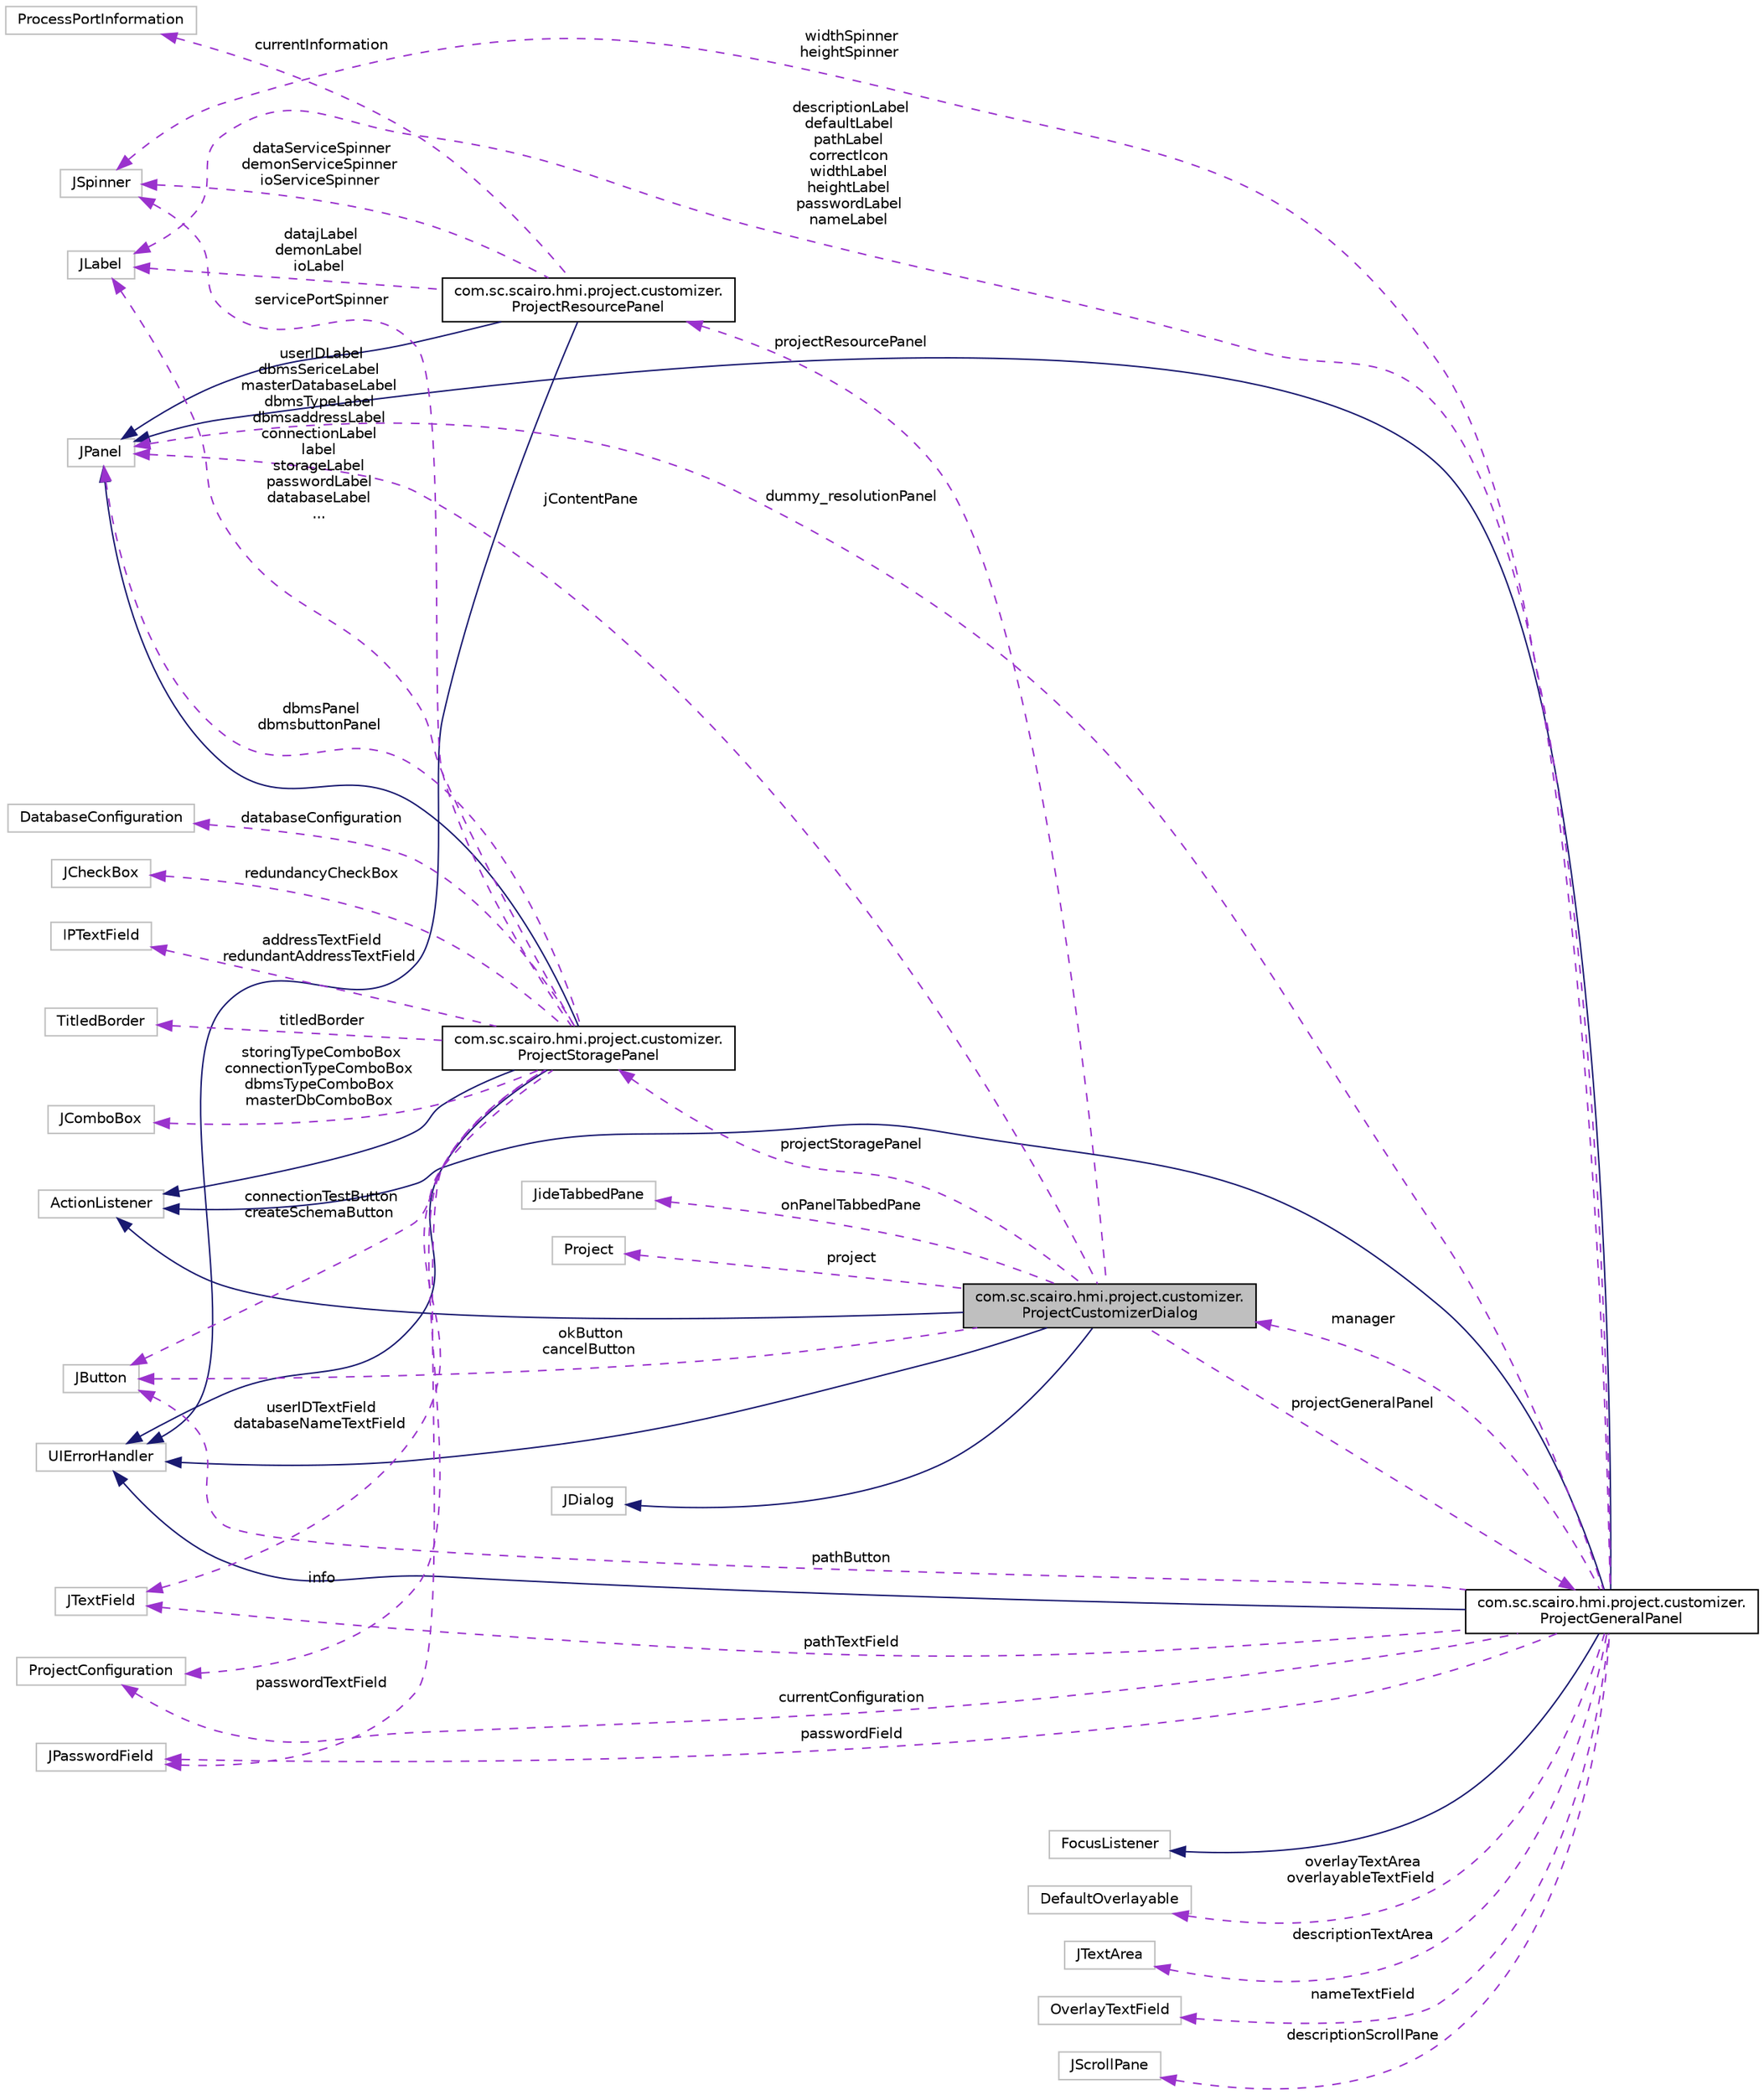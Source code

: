 digraph "com.sc.scairo.hmi.project.customizer.ProjectCustomizerDialog"
{
 // LATEX_PDF_SIZE
  edge [fontname="Helvetica",fontsize="10",labelfontname="Helvetica",labelfontsize="10"];
  node [fontname="Helvetica",fontsize="10",shape=record];
  rankdir="LR";
  Node1 [label="com.sc.scairo.hmi.project.customizer.\lProjectCustomizerDialog",height=0.2,width=0.4,color="black", fillcolor="grey75", style="filled", fontcolor="black",tooltip=" "];
  Node2 -> Node1 [dir="back",color="midnightblue",fontsize="10",style="solid",fontname="Helvetica"];
  Node2 [label="JDialog",height=0.2,width=0.4,color="grey75", fillcolor="white", style="filled",tooltip=" "];
  Node3 -> Node1 [dir="back",color="midnightblue",fontsize="10",style="solid",fontname="Helvetica"];
  Node3 [label="ActionListener",height=0.2,width=0.4,color="grey75", fillcolor="white", style="filled",tooltip=" "];
  Node4 -> Node1 [dir="back",color="midnightblue",fontsize="10",style="solid",fontname="Helvetica"];
  Node4 [label="UIErrorHandler",height=0.2,width=0.4,color="grey75", fillcolor="white", style="filled",tooltip=" "];
  Node5 -> Node1 [dir="back",color="darkorchid3",fontsize="10",style="dashed",label=" okButton\ncancelButton" ,fontname="Helvetica"];
  Node5 [label="JButton",height=0.2,width=0.4,color="grey75", fillcolor="white", style="filled",tooltip=" "];
  Node6 -> Node1 [dir="back",color="darkorchid3",fontsize="10",style="dashed",label=" projectStoragePanel" ,fontname="Helvetica"];
  Node6 [label="com.sc.scairo.hmi.project.customizer.\lProjectStoragePanel",height=0.2,width=0.4,color="black", fillcolor="white", style="filled",URL="$classcom_1_1sc_1_1scairo_1_1hmi_1_1project_1_1customizer_1_1_project_storage_panel.html",tooltip=" "];
  Node7 -> Node6 [dir="back",color="midnightblue",fontsize="10",style="solid",fontname="Helvetica"];
  Node7 [label="JPanel",height=0.2,width=0.4,color="grey75", fillcolor="white", style="filled",tooltip=" "];
  Node3 -> Node6 [dir="back",color="midnightblue",fontsize="10",style="solid",fontname="Helvetica"];
  Node4 -> Node6 [dir="back",color="midnightblue",fontsize="10",style="solid",fontname="Helvetica"];
  Node5 -> Node6 [dir="back",color="darkorchid3",fontsize="10",style="dashed",label=" connectionTestButton\ncreateSchemaButton" ,fontname="Helvetica"];
  Node8 -> Node6 [dir="back",color="darkorchid3",fontsize="10",style="dashed",label=" redundancyCheckBox" ,fontname="Helvetica"];
  Node8 [label="JCheckBox",height=0.2,width=0.4,color="grey75", fillcolor="white", style="filled",tooltip=" "];
  Node9 -> Node6 [dir="back",color="darkorchid3",fontsize="10",style="dashed",label=" addressTextField\nredundantAddressTextField" ,fontname="Helvetica"];
  Node9 [label="IPTextField",height=0.2,width=0.4,color="grey75", fillcolor="white", style="filled",tooltip=" "];
  Node10 -> Node6 [dir="back",color="darkorchid3",fontsize="10",style="dashed",label=" userIDTextField\ndatabaseNameTextField" ,fontname="Helvetica"];
  Node10 [label="JTextField",height=0.2,width=0.4,color="grey75", fillcolor="white", style="filled",tooltip=" "];
  Node11 -> Node6 [dir="back",color="darkorchid3",fontsize="10",style="dashed",label=" servicePortSpinner" ,fontname="Helvetica"];
  Node11 [label="JSpinner",height=0.2,width=0.4,color="grey75", fillcolor="white", style="filled",tooltip=" "];
  Node12 -> Node6 [dir="back",color="darkorchid3",fontsize="10",style="dashed",label=" passwordTextField" ,fontname="Helvetica"];
  Node12 [label="JPasswordField",height=0.2,width=0.4,color="grey75", fillcolor="white", style="filled",tooltip=" "];
  Node13 -> Node6 [dir="back",color="darkorchid3",fontsize="10",style="dashed",label=" titledBorder" ,fontname="Helvetica"];
  Node13 [label="TitledBorder",height=0.2,width=0.4,color="grey75", fillcolor="white", style="filled",tooltip=" "];
  Node14 -> Node6 [dir="back",color="darkorchid3",fontsize="10",style="dashed",label=" storingTypeComboBox\nconnectionTypeComboBox\ndbmsTypeComboBox\nmasterDbComboBox" ,fontname="Helvetica"];
  Node14 [label="JComboBox",height=0.2,width=0.4,color="grey75", fillcolor="white", style="filled",tooltip=" "];
  Node15 -> Node6 [dir="back",color="darkorchid3",fontsize="10",style="dashed",label=" userIDLabel\ndbmsSericeLabel\nmasterDatabaseLabel\ndbmsTypeLabel\ndbmsaddressLabel\nconnectionLabel\nlabel\nstorageLabel\npasswordLabel\ndatabaseLabel\n..." ,fontname="Helvetica"];
  Node15 [label="JLabel",height=0.2,width=0.4,color="grey75", fillcolor="white", style="filled",tooltip=" "];
  Node16 -> Node6 [dir="back",color="darkorchid3",fontsize="10",style="dashed",label=" databaseConfiguration" ,fontname="Helvetica"];
  Node16 [label="DatabaseConfiguration",height=0.2,width=0.4,color="grey75", fillcolor="white", style="filled",tooltip=" "];
  Node7 -> Node6 [dir="back",color="darkorchid3",fontsize="10",style="dashed",label=" dbmsPanel\ndbmsbuttonPanel" ,fontname="Helvetica"];
  Node17 -> Node6 [dir="back",color="darkorchid3",fontsize="10",style="dashed",label=" info" ,fontname="Helvetica"];
  Node17 [label="ProjectConfiguration",height=0.2,width=0.4,color="grey75", fillcolor="white", style="filled",tooltip=" "];
  Node18 -> Node1 [dir="back",color="darkorchid3",fontsize="10",style="dashed",label=" projectGeneralPanel" ,fontname="Helvetica"];
  Node18 [label="com.sc.scairo.hmi.project.customizer.\lProjectGeneralPanel",height=0.2,width=0.4,color="black", fillcolor="white", style="filled",URL="$classcom_1_1sc_1_1scairo_1_1hmi_1_1project_1_1customizer_1_1_project_general_panel.html",tooltip=" "];
  Node7 -> Node18 [dir="back",color="midnightblue",fontsize="10",style="solid",fontname="Helvetica"];
  Node19 -> Node18 [dir="back",color="midnightblue",fontsize="10",style="solid",fontname="Helvetica"];
  Node19 [label="FocusListener",height=0.2,width=0.4,color="grey75", fillcolor="white", style="filled",tooltip=" "];
  Node3 -> Node18 [dir="back",color="midnightblue",fontsize="10",style="solid",fontname="Helvetica"];
  Node4 -> Node18 [dir="back",color="midnightblue",fontsize="10",style="solid",fontname="Helvetica"];
  Node20 -> Node18 [dir="back",color="darkorchid3",fontsize="10",style="dashed",label=" overlayTextArea\noverlayableTextField" ,fontname="Helvetica"];
  Node20 [label="DefaultOverlayable",height=0.2,width=0.4,color="grey75", fillcolor="white", style="filled",tooltip=" "];
  Node5 -> Node18 [dir="back",color="darkorchid3",fontsize="10",style="dashed",label=" pathButton" ,fontname="Helvetica"];
  Node21 -> Node18 [dir="back",color="darkorchid3",fontsize="10",style="dashed",label=" descriptionTextArea" ,fontname="Helvetica"];
  Node21 [label="JTextArea",height=0.2,width=0.4,color="grey75", fillcolor="white", style="filled",tooltip=" "];
  Node10 -> Node18 [dir="back",color="darkorchid3",fontsize="10",style="dashed",label=" pathTextField" ,fontname="Helvetica"];
  Node1 -> Node18 [dir="back",color="darkorchid3",fontsize="10",style="dashed",label=" manager" ,fontname="Helvetica"];
  Node11 -> Node18 [dir="back",color="darkorchid3",fontsize="10",style="dashed",label=" widthSpinner\nheightSpinner" ,fontname="Helvetica"];
  Node22 -> Node18 [dir="back",color="darkorchid3",fontsize="10",style="dashed",label=" nameTextField" ,fontname="Helvetica"];
  Node22 [label="OverlayTextField",height=0.2,width=0.4,color="grey75", fillcolor="white", style="filled",tooltip=" "];
  Node12 -> Node18 [dir="back",color="darkorchid3",fontsize="10",style="dashed",label=" passwordField" ,fontname="Helvetica"];
  Node15 -> Node18 [dir="back",color="darkorchid3",fontsize="10",style="dashed",label=" descriptionLabel\ndefaultLabel\npathLabel\ncorrectIcon\nwidthLabel\nheightLabel\npasswordLabel\nnameLabel" ,fontname="Helvetica"];
  Node7 -> Node18 [dir="back",color="darkorchid3",fontsize="10",style="dashed",label=" dummy_resolutionPanel" ,fontname="Helvetica"];
  Node23 -> Node18 [dir="back",color="darkorchid3",fontsize="10",style="dashed",label=" descriptionScrollPane" ,fontname="Helvetica"];
  Node23 [label="JScrollPane",height=0.2,width=0.4,color="grey75", fillcolor="white", style="filled",tooltip=" "];
  Node17 -> Node18 [dir="back",color="darkorchid3",fontsize="10",style="dashed",label=" currentConfiguration" ,fontname="Helvetica"];
  Node24 -> Node1 [dir="back",color="darkorchid3",fontsize="10",style="dashed",label=" onPanelTabbedPane" ,fontname="Helvetica"];
  Node24 [label="JideTabbedPane",height=0.2,width=0.4,color="grey75", fillcolor="white", style="filled",tooltip=" "];
  Node25 -> Node1 [dir="back",color="darkorchid3",fontsize="10",style="dashed",label=" projectResourcePanel" ,fontname="Helvetica"];
  Node25 [label="com.sc.scairo.hmi.project.customizer.\lProjectResourcePanel",height=0.2,width=0.4,color="black", fillcolor="white", style="filled",URL="$classcom_1_1sc_1_1scairo_1_1hmi_1_1project_1_1customizer_1_1_project_resource_panel.html",tooltip=" "];
  Node7 -> Node25 [dir="back",color="midnightblue",fontsize="10",style="solid",fontname="Helvetica"];
  Node4 -> Node25 [dir="back",color="midnightblue",fontsize="10",style="solid",fontname="Helvetica"];
  Node26 -> Node25 [dir="back",color="darkorchid3",fontsize="10",style="dashed",label=" currentInformation" ,fontname="Helvetica"];
  Node26 [label="ProcessPortInformation",height=0.2,width=0.4,color="grey75", fillcolor="white", style="filled",tooltip=" "];
  Node11 -> Node25 [dir="back",color="darkorchid3",fontsize="10",style="dashed",label=" dataServiceSpinner\ndemonServiceSpinner\nioServiceSpinner" ,fontname="Helvetica"];
  Node15 -> Node25 [dir="back",color="darkorchid3",fontsize="10",style="dashed",label=" datajLabel\ndemonLabel\nioLabel" ,fontname="Helvetica"];
  Node27 -> Node1 [dir="back",color="darkorchid3",fontsize="10",style="dashed",label=" project" ,fontname="Helvetica"];
  Node27 [label="Project",height=0.2,width=0.4,color="grey75", fillcolor="white", style="filled",tooltip=" "];
  Node7 -> Node1 [dir="back",color="darkorchid3",fontsize="10",style="dashed",label=" jContentPane" ,fontname="Helvetica"];
}
